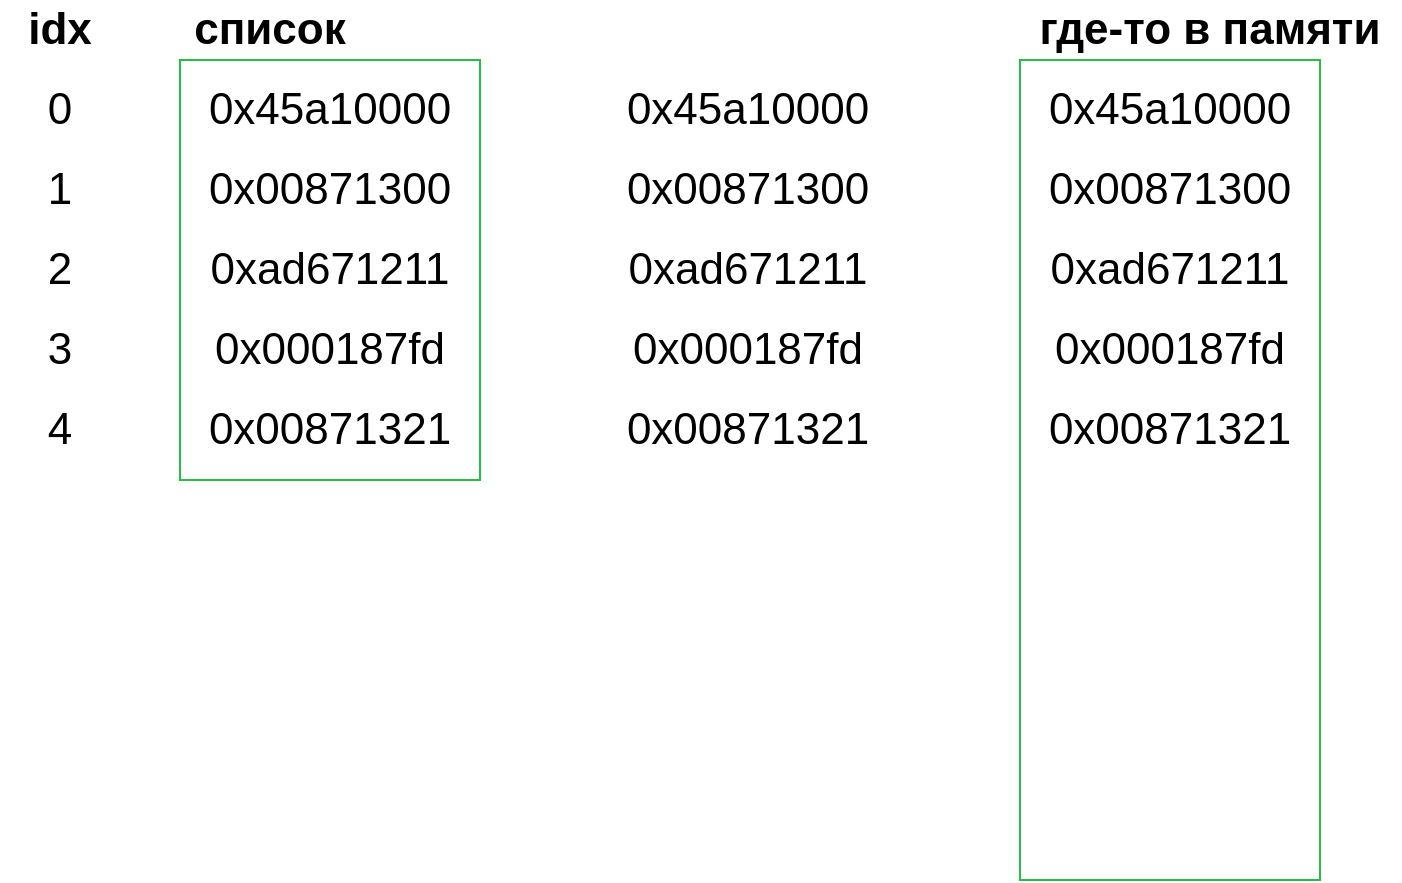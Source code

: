 <mxfile version="24.7.17">
  <diagram name="Страница — 1" id="ve3whRfifVigzmMXPjtI">
    <mxGraphModel dx="1098" dy="820" grid="1" gridSize="10" guides="1" tooltips="1" connect="1" arrows="1" fold="1" page="1" pageScale="1" pageWidth="827" pageHeight="1169" math="0" shadow="0">
      <root>
        <mxCell id="0" />
        <mxCell id="1" parent="0" />
        <mxCell id="WFRdPmIfMh7TQAd_yoSj-17" value="" style="rounded=0;whiteSpace=wrap;html=1;fillColor=none;strokeColor=#28be46;" vertex="1" parent="1">
          <mxGeometry x="130" y="150" width="150" height="210" as="geometry" />
        </mxCell>
        <mxCell id="WFRdPmIfMh7TQAd_yoSj-1" value="&lt;font style=&quot;font-size: 22px;&quot;&gt;&lt;b&gt;idx&lt;/b&gt;&lt;/font&gt;" style="text;strokeColor=none;align=center;fillColor=none;html=1;verticalAlign=middle;whiteSpace=wrap;rounded=0;" vertex="1" parent="1">
          <mxGeometry x="40" y="120" width="60" height="30" as="geometry" />
        </mxCell>
        <mxCell id="WFRdPmIfMh7TQAd_yoSj-2" value="&lt;font style=&quot;font-size: 22px;&quot;&gt;0&lt;/font&gt;" style="text;strokeColor=none;align=center;fillColor=none;html=1;verticalAlign=middle;whiteSpace=wrap;rounded=0;" vertex="1" parent="1">
          <mxGeometry x="40" y="160" width="60" height="30" as="geometry" />
        </mxCell>
        <mxCell id="WFRdPmIfMh7TQAd_yoSj-3" value="&lt;font style=&quot;font-size: 22px;&quot;&gt;1&lt;/font&gt;" style="text;strokeColor=none;align=center;fillColor=none;html=1;verticalAlign=middle;whiteSpace=wrap;rounded=0;" vertex="1" parent="1">
          <mxGeometry x="40" y="200" width="60" height="30" as="geometry" />
        </mxCell>
        <mxCell id="WFRdPmIfMh7TQAd_yoSj-4" value="&lt;font style=&quot;font-size: 22px;&quot;&gt;2&lt;/font&gt;" style="text;strokeColor=none;align=center;fillColor=none;html=1;verticalAlign=middle;whiteSpace=wrap;rounded=0;" vertex="1" parent="1">
          <mxGeometry x="40" y="240" width="60" height="30" as="geometry" />
        </mxCell>
        <mxCell id="WFRdPmIfMh7TQAd_yoSj-5" value="&lt;font style=&quot;font-size: 22px;&quot;&gt;3&lt;/font&gt;" style="text;strokeColor=none;align=center;fillColor=none;html=1;verticalAlign=middle;whiteSpace=wrap;rounded=0;" vertex="1" parent="1">
          <mxGeometry x="40" y="280" width="60" height="30" as="geometry" />
        </mxCell>
        <mxCell id="WFRdPmIfMh7TQAd_yoSj-6" value="&lt;font style=&quot;font-size: 22px;&quot;&gt;4&lt;/font&gt;" style="text;strokeColor=none;align=center;fillColor=none;html=1;verticalAlign=middle;whiteSpace=wrap;rounded=0;" vertex="1" parent="1">
          <mxGeometry x="40" y="320" width="60" height="30" as="geometry" />
        </mxCell>
        <mxCell id="WFRdPmIfMh7TQAd_yoSj-7" value="&lt;font style=&quot;font-size: 22px;&quot;&gt;&lt;b&gt;список&lt;/b&gt;&lt;/font&gt;" style="text;strokeColor=none;align=center;fillColor=none;html=1;verticalAlign=middle;whiteSpace=wrap;rounded=0;" vertex="1" parent="1">
          <mxGeometry x="130" y="120" width="90" height="30" as="geometry" />
        </mxCell>
        <mxCell id="WFRdPmIfMh7TQAd_yoSj-8" value="&lt;font style=&quot;font-size: 22px;&quot;&gt;0x45a10000&lt;/font&gt;" style="text;strokeColor=none;align=center;fillColor=none;html=1;verticalAlign=middle;whiteSpace=wrap;rounded=0;" vertex="1" parent="1">
          <mxGeometry x="140" y="160" width="130" height="30" as="geometry" />
        </mxCell>
        <mxCell id="WFRdPmIfMh7TQAd_yoSj-13" value="&lt;font style=&quot;font-size: 22px;&quot;&gt;0x00871300&lt;/font&gt;" style="text;strokeColor=none;align=center;fillColor=none;html=1;verticalAlign=middle;whiteSpace=wrap;rounded=0;" vertex="1" parent="1">
          <mxGeometry x="140" y="200" width="130" height="30" as="geometry" />
        </mxCell>
        <mxCell id="WFRdPmIfMh7TQAd_yoSj-14" value="&lt;font style=&quot;font-size: 22px;&quot;&gt;0xad671211&lt;/font&gt;" style="text;strokeColor=none;align=center;fillColor=none;html=1;verticalAlign=middle;whiteSpace=wrap;rounded=0;" vertex="1" parent="1">
          <mxGeometry x="140" y="240" width="130" height="30" as="geometry" />
        </mxCell>
        <mxCell id="WFRdPmIfMh7TQAd_yoSj-15" value="&lt;font style=&quot;font-size: 22px;&quot;&gt;0x000187fd&lt;/font&gt;" style="text;strokeColor=none;align=center;fillColor=none;html=1;verticalAlign=middle;whiteSpace=wrap;rounded=0;" vertex="1" parent="1">
          <mxGeometry x="140" y="280" width="130" height="30" as="geometry" />
        </mxCell>
        <mxCell id="WFRdPmIfMh7TQAd_yoSj-16" value="&lt;font style=&quot;font-size: 22px;&quot;&gt;0x00871321&lt;/font&gt;" style="text;strokeColor=none;align=center;fillColor=none;html=1;verticalAlign=middle;whiteSpace=wrap;rounded=0;" vertex="1" parent="1">
          <mxGeometry x="140" y="320" width="130" height="30" as="geometry" />
        </mxCell>
        <mxCell id="WFRdPmIfMh7TQAd_yoSj-26" value="&lt;font style=&quot;font-size: 22px;&quot;&gt;0x45a10000&lt;/font&gt;" style="text;strokeColor=none;align=center;fillColor=none;html=1;verticalAlign=middle;whiteSpace=wrap;rounded=0;" vertex="1" parent="1">
          <mxGeometry x="349" y="160" width="130" height="30" as="geometry" />
        </mxCell>
        <mxCell id="WFRdPmIfMh7TQAd_yoSj-27" value="&lt;font style=&quot;font-size: 22px;&quot;&gt;0x00871300&lt;/font&gt;" style="text;strokeColor=none;align=center;fillColor=none;html=1;verticalAlign=middle;whiteSpace=wrap;rounded=0;" vertex="1" parent="1">
          <mxGeometry x="349" y="200" width="130" height="30" as="geometry" />
        </mxCell>
        <mxCell id="WFRdPmIfMh7TQAd_yoSj-28" value="&lt;font style=&quot;font-size: 22px;&quot;&gt;0xad671211&lt;/font&gt;" style="text;strokeColor=none;align=center;fillColor=none;html=1;verticalAlign=middle;whiteSpace=wrap;rounded=0;" vertex="1" parent="1">
          <mxGeometry x="349" y="240" width="130" height="30" as="geometry" />
        </mxCell>
        <mxCell id="WFRdPmIfMh7TQAd_yoSj-29" value="&lt;font style=&quot;font-size: 22px;&quot;&gt;0x000187fd&lt;/font&gt;" style="text;strokeColor=none;align=center;fillColor=none;html=1;verticalAlign=middle;whiteSpace=wrap;rounded=0;" vertex="1" parent="1">
          <mxGeometry x="349" y="280" width="130" height="30" as="geometry" />
        </mxCell>
        <mxCell id="WFRdPmIfMh7TQAd_yoSj-30" value="&lt;font style=&quot;font-size: 22px;&quot;&gt;0x00871321&lt;/font&gt;" style="text;strokeColor=none;align=center;fillColor=none;html=1;verticalAlign=middle;whiteSpace=wrap;rounded=0;" vertex="1" parent="1">
          <mxGeometry x="349" y="320" width="130" height="30" as="geometry" />
        </mxCell>
        <mxCell id="WFRdPmIfMh7TQAd_yoSj-31" value="" style="rounded=0;whiteSpace=wrap;html=1;fillColor=none;strokeColor=#28be46;" vertex="1" parent="1">
          <mxGeometry x="550" y="150" width="150" height="410" as="geometry" />
        </mxCell>
        <mxCell id="WFRdPmIfMh7TQAd_yoSj-32" value="&lt;font style=&quot;font-size: 22px;&quot;&gt;&lt;b&gt;где-то в памяти&lt;/b&gt;&lt;/font&gt;" style="text;strokeColor=none;align=center;fillColor=none;html=1;verticalAlign=middle;whiteSpace=wrap;rounded=0;" vertex="1" parent="1">
          <mxGeometry x="550" y="120" width="190" height="30" as="geometry" />
        </mxCell>
        <mxCell id="WFRdPmIfMh7TQAd_yoSj-33" value="&lt;font style=&quot;font-size: 22px;&quot;&gt;0x45a10000&lt;/font&gt;" style="text;strokeColor=none;align=center;fillColor=none;html=1;verticalAlign=middle;whiteSpace=wrap;rounded=0;" vertex="1" parent="1">
          <mxGeometry x="560" y="160" width="130" height="30" as="geometry" />
        </mxCell>
        <mxCell id="WFRdPmIfMh7TQAd_yoSj-34" value="&lt;font style=&quot;font-size: 22px;&quot;&gt;0x00871300&lt;/font&gt;" style="text;strokeColor=none;align=center;fillColor=none;html=1;verticalAlign=middle;whiteSpace=wrap;rounded=0;" vertex="1" parent="1">
          <mxGeometry x="560" y="200" width="130" height="30" as="geometry" />
        </mxCell>
        <mxCell id="WFRdPmIfMh7TQAd_yoSj-35" value="&lt;font style=&quot;font-size: 22px;&quot;&gt;0xad671211&lt;/font&gt;" style="text;strokeColor=none;align=center;fillColor=none;html=1;verticalAlign=middle;whiteSpace=wrap;rounded=0;" vertex="1" parent="1">
          <mxGeometry x="560" y="240" width="130" height="30" as="geometry" />
        </mxCell>
        <mxCell id="WFRdPmIfMh7TQAd_yoSj-36" value="&lt;font style=&quot;font-size: 22px;&quot;&gt;0x000187fd&lt;/font&gt;" style="text;strokeColor=none;align=center;fillColor=none;html=1;verticalAlign=middle;whiteSpace=wrap;rounded=0;" vertex="1" parent="1">
          <mxGeometry x="560" y="280" width="130" height="30" as="geometry" />
        </mxCell>
        <mxCell id="WFRdPmIfMh7TQAd_yoSj-37" value="&lt;font style=&quot;font-size: 22px;&quot;&gt;0x00871321&lt;/font&gt;" style="text;strokeColor=none;align=center;fillColor=none;html=1;verticalAlign=middle;whiteSpace=wrap;rounded=0;" vertex="1" parent="1">
          <mxGeometry x="560" y="320" width="130" height="30" as="geometry" />
        </mxCell>
      </root>
    </mxGraphModel>
  </diagram>
</mxfile>
